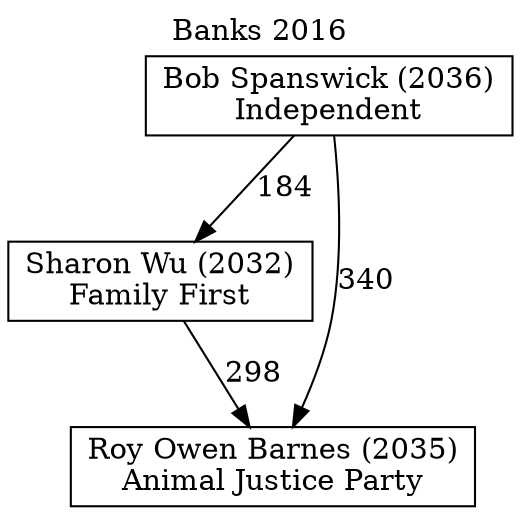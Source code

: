 // House preference flow
digraph "Roy Owen Barnes (2035)_Banks_2016" {
	graph [label="Banks 2016" labelloc=t mclimit=10]
	node [shape=box]
	"Bob Spanswick (2036)" [label="Bob Spanswick (2036)
Independent"]
	"Sharon Wu (2032)" [label="Sharon Wu (2032)
Family First"]
	"Roy Owen Barnes (2035)" [label="Roy Owen Barnes (2035)
Animal Justice Party"]
	"Sharon Wu (2032)" -> "Roy Owen Barnes (2035)" [label=298]
	"Bob Spanswick (2036)" -> "Roy Owen Barnes (2035)" [label=340]
	"Bob Spanswick (2036)" -> "Sharon Wu (2032)" [label=184]
}
